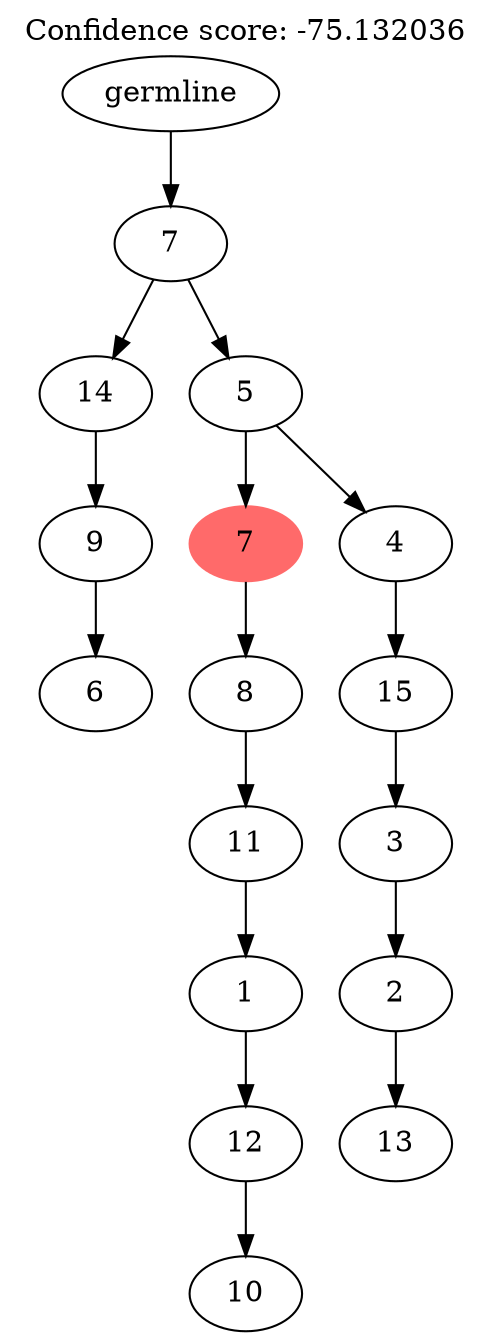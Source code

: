 digraph g {
	"15" -> "16";
	"16" [label="6"];
	"14" -> "15";
	"15" [label="9"];
	"12" -> "13";
	"13" [label="10"];
	"11" -> "12";
	"12" [label="12"];
	"10" -> "11";
	"11" [label="1"];
	"9" -> "10";
	"10" [label="11"];
	"8" -> "9";
	"9" [label="8"];
	"6" -> "7";
	"7" [label="13"];
	"5" -> "6";
	"6" [label="2"];
	"4" -> "5";
	"5" [label="3"];
	"3" -> "4";
	"4" [label="15"];
	"2" -> "3";
	"3" [label="4"];
	"2" -> "8";
	"8" [color=indianred1, style=filled, label="7"];
	"1" -> "2";
	"2" [label="5"];
	"1" -> "14";
	"14" [label="14"];
	"0" -> "1";
	"1" [label="7"];
	"0" [label="germline"];
	labelloc="t";
	label="Confidence score: -75.132036";
}

